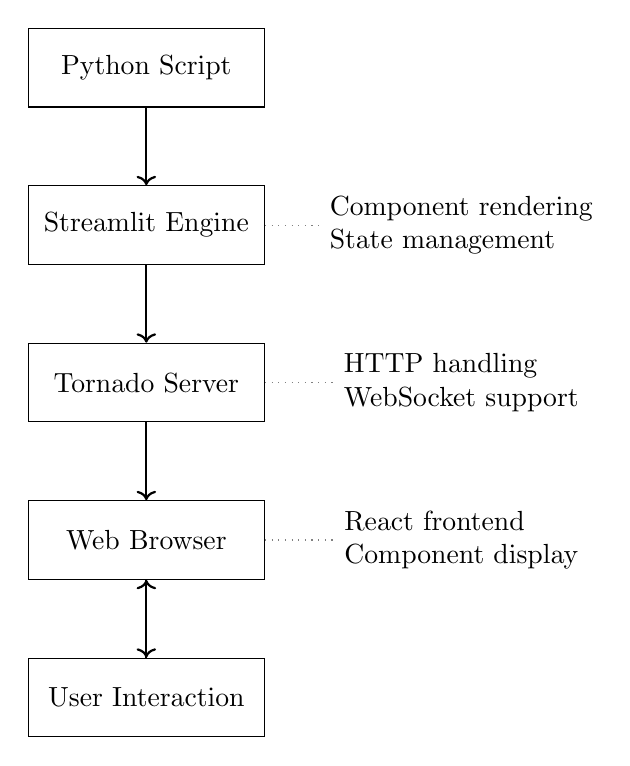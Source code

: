 % Streamlit Application Architecture TikZ Diagram
% File: streamlit_architecture.tikz

\begin{tikzpicture}[
	node distance=2cm,
	box/.style={rectangle, draw, minimum width=3cm, minimum height=1cm, align=center},
	arrow/.style={->, thick}
	]
	% Nodes
	\node[box] (script) {Python Script};
	\node[box, below of=script] (streamlit) {Streamlit Engine};
	\node[box, below of=streamlit] (tornado) {Tornado Server};
	\node[box, below of=tornado] (browser) {Web Browser};
	\node[box, below of=browser] (user) {User Interaction};
	
	% Arrows
	\draw[arrow] (script) -- (streamlit);
	\draw[arrow] (streamlit) -- (tornado);
	\draw[arrow] (tornado) -- (browser);
	\draw[arrow] (browser) -- (user);
	\draw[arrow] (user) -- (browser);
	
	% Side annotations
	\node[right of=streamlit, xshift=2cm, align=left] (engine_desc) {Component rendering\\State management};
	\node[right of=tornado, xshift=2cm, align=left] (server_desc) {HTTP handling\\WebSocket support};
	\node[right of=browser, xshift=2cm, align=left] (browser_desc) {React frontend\\Component display};
	
	% Dotted connections
	\draw[dotted, gray] (streamlit) -- (engine_desc);
	\draw[dotted, gray] (tornado) -- (server_desc);
	\draw[dotted, gray] (browser) -- (browser_desc);
\end{tikzpicture}